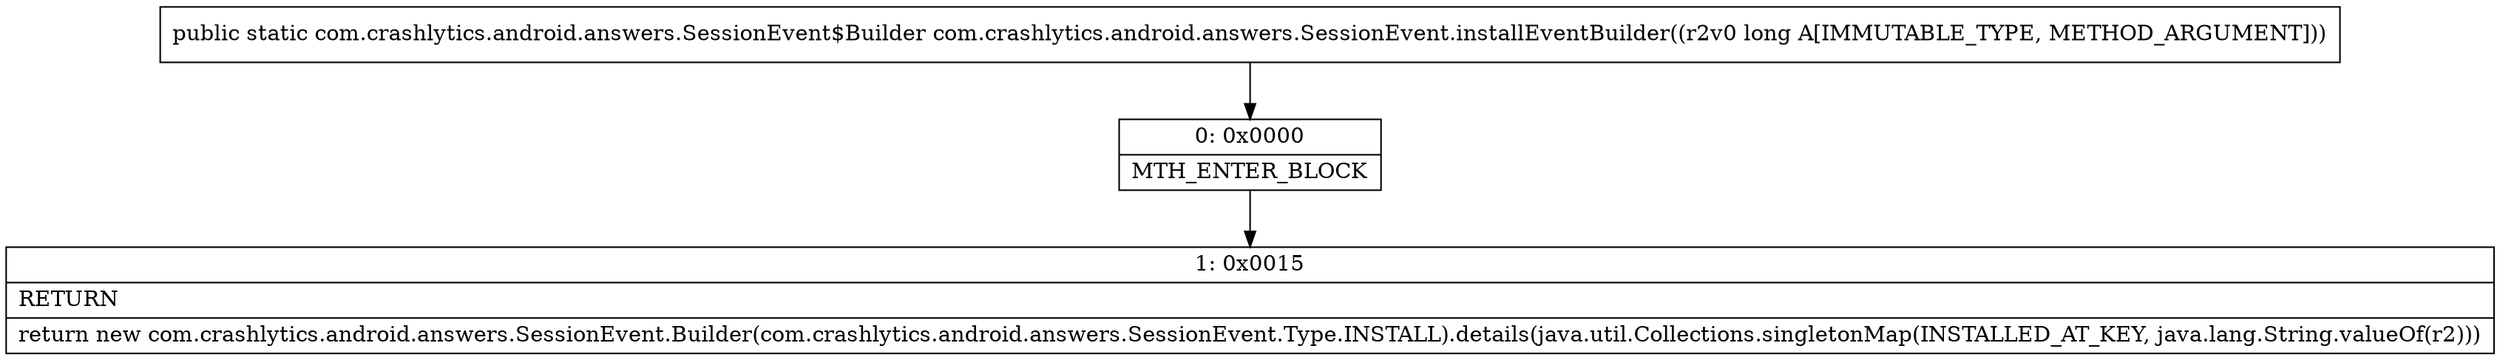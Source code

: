 digraph "CFG forcom.crashlytics.android.answers.SessionEvent.installEventBuilder(J)Lcom\/crashlytics\/android\/answers\/SessionEvent$Builder;" {
Node_0 [shape=record,label="{0\:\ 0x0000|MTH_ENTER_BLOCK\l}"];
Node_1 [shape=record,label="{1\:\ 0x0015|RETURN\l|return new com.crashlytics.android.answers.SessionEvent.Builder(com.crashlytics.android.answers.SessionEvent.Type.INSTALL).details(java.util.Collections.singletonMap(INSTALLED_AT_KEY, java.lang.String.valueOf(r2)))\l}"];
MethodNode[shape=record,label="{public static com.crashlytics.android.answers.SessionEvent$Builder com.crashlytics.android.answers.SessionEvent.installEventBuilder((r2v0 long A[IMMUTABLE_TYPE, METHOD_ARGUMENT])) }"];
MethodNode -> Node_0;
Node_0 -> Node_1;
}

